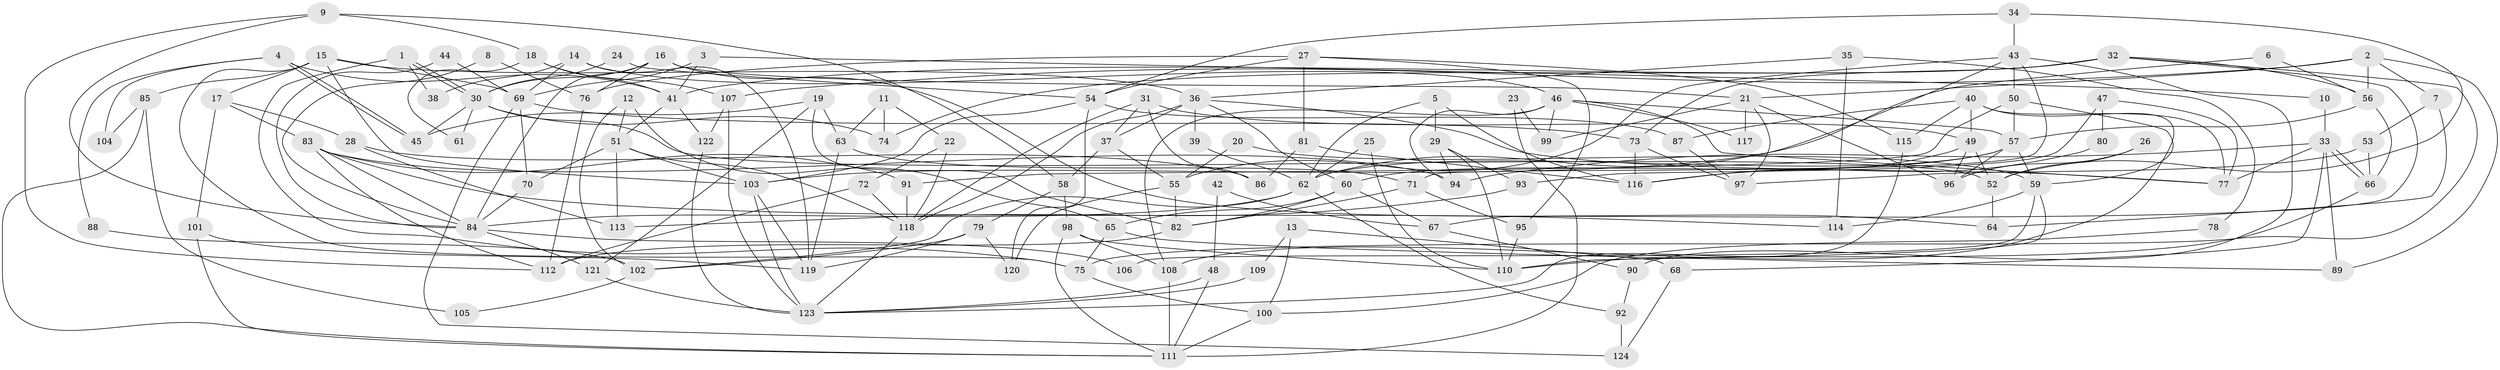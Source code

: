 // Generated by graph-tools (version 1.1) at 2025/02/03/09/25 03:02:04]
// undirected, 124 vertices, 248 edges
graph export_dot {
graph [start="1"]
  node [color=gray90,style=filled];
  1;
  2;
  3;
  4;
  5;
  6;
  7;
  8;
  9;
  10;
  11;
  12;
  13;
  14;
  15;
  16;
  17;
  18;
  19;
  20;
  21;
  22;
  23;
  24;
  25;
  26;
  27;
  28;
  29;
  30;
  31;
  32;
  33;
  34;
  35;
  36;
  37;
  38;
  39;
  40;
  41;
  42;
  43;
  44;
  45;
  46;
  47;
  48;
  49;
  50;
  51;
  52;
  53;
  54;
  55;
  56;
  57;
  58;
  59;
  60;
  61;
  62;
  63;
  64;
  65;
  66;
  67;
  68;
  69;
  70;
  71;
  72;
  73;
  74;
  75;
  76;
  77;
  78;
  79;
  80;
  81;
  82;
  83;
  84;
  85;
  86;
  87;
  88;
  89;
  90;
  91;
  92;
  93;
  94;
  95;
  96;
  97;
  98;
  99;
  100;
  101;
  102;
  103;
  104;
  105;
  106;
  107;
  108;
  109;
  110;
  111;
  112;
  113;
  114;
  115;
  116;
  117;
  118;
  119;
  120;
  121;
  122;
  123;
  124;
  1 -- 75;
  1 -- 30;
  1 -- 30;
  1 -- 38;
  2 -- 21;
  2 -- 56;
  2 -- 7;
  2 -- 89;
  2 -- 107;
  3 -- 69;
  3 -- 41;
  3 -- 10;
  4 -- 45;
  4 -- 45;
  4 -- 41;
  4 -- 88;
  4 -- 104;
  5 -- 29;
  5 -- 62;
  5 -- 116;
  6 -- 56;
  6 -- 103;
  7 -- 53;
  7 -- 64;
  8 -- 84;
  8 -- 76;
  9 -- 18;
  9 -- 112;
  9 -- 58;
  9 -- 84;
  10 -- 33;
  11 -- 74;
  11 -- 22;
  11 -- 63;
  12 -- 102;
  12 -- 51;
  12 -- 65;
  13 -- 68;
  13 -- 100;
  13 -- 109;
  14 -- 69;
  14 -- 119;
  14 -- 38;
  14 -- 46;
  15 -- 103;
  15 -- 36;
  15 -- 17;
  15 -- 69;
  15 -- 75;
  15 -- 85;
  16 -- 84;
  16 -- 64;
  16 -- 21;
  16 -- 30;
  16 -- 76;
  17 -- 83;
  17 -- 28;
  17 -- 101;
  18 -- 107;
  18 -- 41;
  18 -- 61;
  19 -- 45;
  19 -- 82;
  19 -- 63;
  19 -- 121;
  20 -- 59;
  20 -- 55;
  21 -- 96;
  21 -- 97;
  21 -- 99;
  21 -- 117;
  22 -- 118;
  22 -- 72;
  23 -- 111;
  23 -- 99;
  24 -- 54;
  24 -- 30;
  25 -- 110;
  25 -- 62;
  26 -- 52;
  26 -- 96;
  27 -- 54;
  27 -- 76;
  27 -- 81;
  27 -- 95;
  27 -- 115;
  28 -- 86;
  28 -- 113;
  29 -- 110;
  29 -- 94;
  29 -- 93;
  30 -- 45;
  30 -- 52;
  30 -- 61;
  30 -- 74;
  31 -- 37;
  31 -- 49;
  31 -- 86;
  31 -- 118;
  32 -- 75;
  32 -- 56;
  32 -- 41;
  32 -- 67;
  32 -- 73;
  32 -- 74;
  33 -- 77;
  33 -- 66;
  33 -- 66;
  33 -- 68;
  33 -- 89;
  33 -- 94;
  34 -- 52;
  34 -- 54;
  34 -- 43;
  35 -- 36;
  35 -- 114;
  35 -- 78;
  36 -- 118;
  36 -- 37;
  36 -- 39;
  36 -- 60;
  36 -- 77;
  37 -- 58;
  37 -- 55;
  39 -- 62;
  40 -- 115;
  40 -- 77;
  40 -- 49;
  40 -- 87;
  40 -- 108;
  41 -- 122;
  41 -- 51;
  42 -- 48;
  42 -- 67;
  43 -- 50;
  43 -- 55;
  43 -- 62;
  43 -- 71;
  43 -- 90;
  44 -- 69;
  44 -- 84;
  46 -- 57;
  46 -- 77;
  46 -- 94;
  46 -- 99;
  46 -- 108;
  46 -- 117;
  47 -- 77;
  47 -- 93;
  47 -- 80;
  48 -- 123;
  48 -- 111;
  49 -- 116;
  49 -- 52;
  49 -- 96;
  50 -- 59;
  50 -- 91;
  50 -- 57;
  51 -- 118;
  51 -- 70;
  51 -- 103;
  51 -- 113;
  52 -- 64;
  53 -- 97;
  53 -- 66;
  54 -- 87;
  54 -- 103;
  54 -- 120;
  55 -- 82;
  55 -- 120;
  56 -- 66;
  56 -- 57;
  57 -- 60;
  57 -- 59;
  57 -- 62;
  57 -- 96;
  58 -- 98;
  58 -- 79;
  59 -- 110;
  59 -- 106;
  59 -- 114;
  60 -- 65;
  60 -- 67;
  60 -- 82;
  62 -- 84;
  62 -- 92;
  62 -- 102;
  63 -- 71;
  63 -- 119;
  65 -- 89;
  65 -- 75;
  66 -- 110;
  67 -- 90;
  68 -- 124;
  69 -- 70;
  69 -- 73;
  69 -- 124;
  70 -- 84;
  71 -- 82;
  71 -- 95;
  72 -- 112;
  72 -- 118;
  73 -- 97;
  73 -- 116;
  75 -- 100;
  76 -- 112;
  78 -- 100;
  79 -- 120;
  79 -- 102;
  79 -- 119;
  80 -- 116;
  81 -- 116;
  81 -- 86;
  82 -- 112;
  83 -- 84;
  83 -- 94;
  83 -- 91;
  83 -- 112;
  83 -- 114;
  84 -- 106;
  84 -- 121;
  85 -- 111;
  85 -- 104;
  85 -- 105;
  87 -- 97;
  88 -- 102;
  90 -- 92;
  91 -- 118;
  92 -- 124;
  93 -- 113;
  95 -- 110;
  98 -- 111;
  98 -- 108;
  98 -- 110;
  100 -- 111;
  101 -- 119;
  101 -- 111;
  102 -- 105;
  103 -- 119;
  103 -- 123;
  107 -- 123;
  107 -- 122;
  108 -- 111;
  109 -- 123;
  115 -- 123;
  118 -- 123;
  121 -- 123;
  122 -- 123;
}

